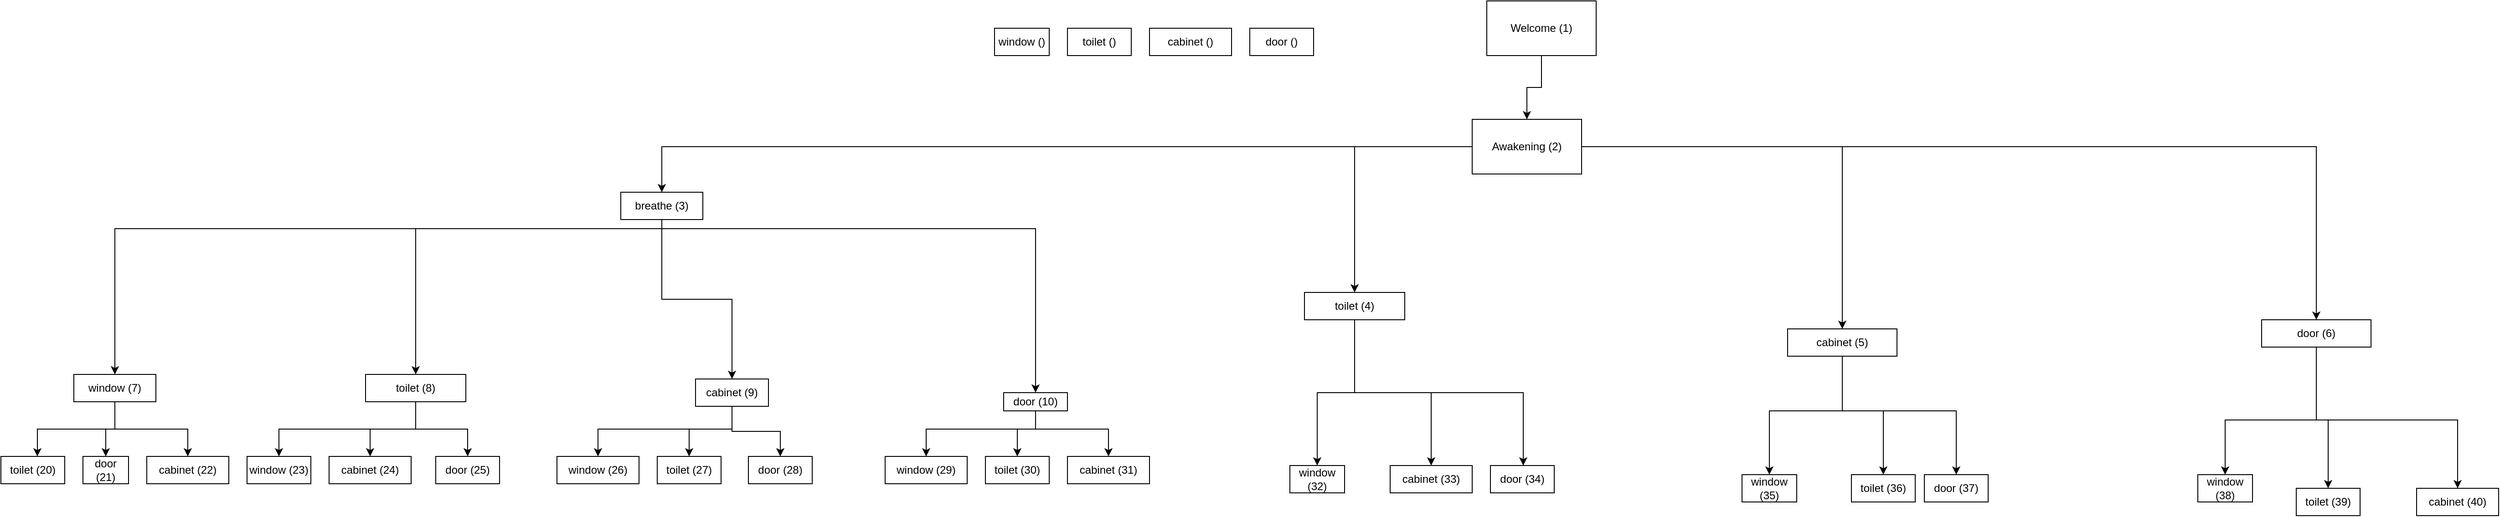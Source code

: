<mxfile version="20.8.5" type="github">
  <diagram id="0DH3T3HT9MEGjzves2Dj" name="Page-1">
    <mxGraphModel dx="3054" dy="565" grid="1" gridSize="10" guides="1" tooltips="1" connect="1" arrows="1" fold="1" page="1" pageScale="1" pageWidth="827" pageHeight="1169" math="0" shadow="0">
      <root>
        <mxCell id="0" />
        <mxCell id="1" parent="0" />
        <mxCell id="7w73uh7pz82JfWq3_6is-2" style="edgeStyle=orthogonalEdgeStyle;rounded=0;orthogonalLoop=1;jettySize=auto;html=1;" parent="1" source="7w73uh7pz82JfWq3_6is-1" target="7w73uh7pz82JfWq3_6is-3" edge="1">
          <mxGeometry relative="1" as="geometry">
            <mxPoint x="400" y="150" as="targetPoint" />
          </mxGeometry>
        </mxCell>
        <mxCell id="7w73uh7pz82JfWq3_6is-1" value="Welcome (1)" style="rounded=0;whiteSpace=wrap;html=1;" parent="1" vertex="1">
          <mxGeometry x="340" y="20" width="120" height="60" as="geometry" />
        </mxCell>
        <mxCell id="l_ruqOLuNQAMom3T-3BF-50" style="edgeStyle=orthogonalEdgeStyle;rounded=0;orthogonalLoop=1;jettySize=auto;html=1;" parent="1" source="7w73uh7pz82JfWq3_6is-3" target="7w73uh7pz82JfWq3_6is-17" edge="1">
          <mxGeometry relative="1" as="geometry" />
        </mxCell>
        <mxCell id="l_ruqOLuNQAMom3T-3BF-51" style="edgeStyle=orthogonalEdgeStyle;rounded=0;orthogonalLoop=1;jettySize=auto;html=1;" parent="1" source="7w73uh7pz82JfWq3_6is-3" target="7w73uh7pz82JfWq3_6is-15" edge="1">
          <mxGeometry relative="1" as="geometry" />
        </mxCell>
        <mxCell id="l_ruqOLuNQAMom3T-3BF-52" style="edgeStyle=orthogonalEdgeStyle;rounded=0;orthogonalLoop=1;jettySize=auto;html=1;" parent="1" source="7w73uh7pz82JfWq3_6is-3" target="7w73uh7pz82JfWq3_6is-12" edge="1">
          <mxGeometry relative="1" as="geometry" />
        </mxCell>
        <mxCell id="l_ruqOLuNQAMom3T-3BF-53" style="edgeStyle=orthogonalEdgeStyle;rounded=0;orthogonalLoop=1;jettySize=auto;html=1;" parent="1" source="7w73uh7pz82JfWq3_6is-3" target="7w73uh7pz82JfWq3_6is-10" edge="1">
          <mxGeometry relative="1" as="geometry" />
        </mxCell>
        <mxCell id="7w73uh7pz82JfWq3_6is-3" value="Awakening (2)" style="rounded=0;whiteSpace=wrap;html=1;" parent="1" vertex="1">
          <mxGeometry x="324" y="150" width="120" height="60" as="geometry" />
        </mxCell>
        <mxCell id="7iLDofzupHCWeBJ56FgA-15" style="edgeStyle=orthogonalEdgeStyle;rounded=0;orthogonalLoop=1;jettySize=auto;html=1;" parent="1" source="7w73uh7pz82JfWq3_6is-10" target="7iLDofzupHCWeBJ56FgA-1" edge="1">
          <mxGeometry relative="1" as="geometry">
            <Array as="points">
              <mxPoint x="-565" y="270" />
              <mxPoint x="-1165" y="270" />
            </Array>
          </mxGeometry>
        </mxCell>
        <mxCell id="7iLDofzupHCWeBJ56FgA-16" style="edgeStyle=orthogonalEdgeStyle;rounded=0;orthogonalLoop=1;jettySize=auto;html=1;" parent="1" source="7w73uh7pz82JfWq3_6is-10" target="7iLDofzupHCWeBJ56FgA-2" edge="1">
          <mxGeometry relative="1" as="geometry">
            <Array as="points">
              <mxPoint x="-565" y="270" />
              <mxPoint x="-835" y="270" />
            </Array>
          </mxGeometry>
        </mxCell>
        <mxCell id="7iLDofzupHCWeBJ56FgA-17" style="edgeStyle=orthogonalEdgeStyle;rounded=0;orthogonalLoop=1;jettySize=auto;html=1;" parent="1" source="7w73uh7pz82JfWq3_6is-10" target="7iLDofzupHCWeBJ56FgA-3" edge="1">
          <mxGeometry relative="1" as="geometry" />
        </mxCell>
        <mxCell id="7iLDofzupHCWeBJ56FgA-18" style="edgeStyle=orthogonalEdgeStyle;rounded=0;orthogonalLoop=1;jettySize=auto;html=1;" parent="1" source="7w73uh7pz82JfWq3_6is-10" target="7iLDofzupHCWeBJ56FgA-4" edge="1">
          <mxGeometry relative="1" as="geometry">
            <Array as="points">
              <mxPoint x="-565" y="270" />
              <mxPoint x="-155" y="270" />
            </Array>
          </mxGeometry>
        </mxCell>
        <mxCell id="7w73uh7pz82JfWq3_6is-10" value="breathe (3)" style="rounded=0;whiteSpace=wrap;html=1;" parent="1" vertex="1">
          <mxGeometry x="-610" y="230" width="90" height="30" as="geometry" />
        </mxCell>
        <mxCell id="7iLDofzupHCWeBJ56FgA-41" style="edgeStyle=orthogonalEdgeStyle;rounded=0;orthogonalLoop=1;jettySize=auto;html=1;" parent="1" source="7w73uh7pz82JfWq3_6is-12" target="7iLDofzupHCWeBJ56FgA-28" edge="1">
          <mxGeometry relative="1" as="geometry" />
        </mxCell>
        <mxCell id="7iLDofzupHCWeBJ56FgA-42" style="edgeStyle=orthogonalEdgeStyle;rounded=0;orthogonalLoop=1;jettySize=auto;html=1;" parent="1" source="7w73uh7pz82JfWq3_6is-12" target="7iLDofzupHCWeBJ56FgA-30" edge="1">
          <mxGeometry relative="1" as="geometry" />
        </mxCell>
        <mxCell id="7iLDofzupHCWeBJ56FgA-43" style="edgeStyle=orthogonalEdgeStyle;rounded=0;orthogonalLoop=1;jettySize=auto;html=1;" parent="1" source="7w73uh7pz82JfWq3_6is-12" target="7iLDofzupHCWeBJ56FgA-31" edge="1">
          <mxGeometry relative="1" as="geometry">
            <Array as="points">
              <mxPoint x="195" y="450" />
              <mxPoint x="380" y="450" />
            </Array>
          </mxGeometry>
        </mxCell>
        <mxCell id="7w73uh7pz82JfWq3_6is-12" value="toilet (4)" style="rounded=0;whiteSpace=wrap;html=1;" parent="1" vertex="1">
          <mxGeometry x="140" y="340" width="110" height="30" as="geometry" />
        </mxCell>
        <mxCell id="7iLDofzupHCWeBJ56FgA-44" style="edgeStyle=orthogonalEdgeStyle;rounded=0;orthogonalLoop=1;jettySize=auto;html=1;" parent="1" source="7w73uh7pz82JfWq3_6is-15" target="7iLDofzupHCWeBJ56FgA-33" edge="1">
          <mxGeometry relative="1" as="geometry">
            <Array as="points">
              <mxPoint x="730" y="470" />
              <mxPoint x="775" y="470" />
            </Array>
          </mxGeometry>
        </mxCell>
        <mxCell id="7iLDofzupHCWeBJ56FgA-45" style="edgeStyle=orthogonalEdgeStyle;rounded=0;orthogonalLoop=1;jettySize=auto;html=1;" parent="1" source="7w73uh7pz82JfWq3_6is-15" target="7iLDofzupHCWeBJ56FgA-32" edge="1">
          <mxGeometry relative="1" as="geometry">
            <Array as="points">
              <mxPoint x="730" y="470" />
              <mxPoint x="650" y="470" />
            </Array>
          </mxGeometry>
        </mxCell>
        <mxCell id="7iLDofzupHCWeBJ56FgA-46" style="edgeStyle=orthogonalEdgeStyle;rounded=0;orthogonalLoop=1;jettySize=auto;html=1;" parent="1" source="7w73uh7pz82JfWq3_6is-15" target="7iLDofzupHCWeBJ56FgA-35" edge="1">
          <mxGeometry relative="1" as="geometry">
            <Array as="points">
              <mxPoint x="730" y="470" />
              <mxPoint x="855" y="470" />
            </Array>
          </mxGeometry>
        </mxCell>
        <mxCell id="7w73uh7pz82JfWq3_6is-15" value="cabinet (5)" style="rounded=0;whiteSpace=wrap;html=1;" parent="1" vertex="1">
          <mxGeometry x="670" y="380" width="120" height="30" as="geometry" />
        </mxCell>
        <mxCell id="7iLDofzupHCWeBJ56FgA-47" style="edgeStyle=orthogonalEdgeStyle;rounded=0;orthogonalLoop=1;jettySize=auto;html=1;" parent="1" source="7w73uh7pz82JfWq3_6is-17" target="7iLDofzupHCWeBJ56FgA-37" edge="1">
          <mxGeometry relative="1" as="geometry">
            <Array as="points">
              <mxPoint x="1250" y="480" />
              <mxPoint x="1263" y="480" />
            </Array>
          </mxGeometry>
        </mxCell>
        <mxCell id="7iLDofzupHCWeBJ56FgA-48" style="edgeStyle=orthogonalEdgeStyle;rounded=0;orthogonalLoop=1;jettySize=auto;html=1;" parent="1" source="7w73uh7pz82JfWq3_6is-17" target="7iLDofzupHCWeBJ56FgA-36" edge="1">
          <mxGeometry relative="1" as="geometry">
            <Array as="points">
              <mxPoint x="1250" y="480" />
              <mxPoint x="1150" y="480" />
            </Array>
          </mxGeometry>
        </mxCell>
        <mxCell id="7iLDofzupHCWeBJ56FgA-49" style="edgeStyle=orthogonalEdgeStyle;rounded=0;orthogonalLoop=1;jettySize=auto;html=1;" parent="1" source="7w73uh7pz82JfWq3_6is-17" target="7iLDofzupHCWeBJ56FgA-38" edge="1">
          <mxGeometry relative="1" as="geometry">
            <Array as="points">
              <mxPoint x="1250" y="480" />
              <mxPoint x="1405" y="480" />
            </Array>
          </mxGeometry>
        </mxCell>
        <mxCell id="7w73uh7pz82JfWq3_6is-17" value="door (6)" style="rounded=0;whiteSpace=wrap;html=1;" parent="1" vertex="1">
          <mxGeometry x="1190" y="370" width="120" height="30" as="geometry" />
        </mxCell>
        <mxCell id="l_ruqOLuNQAMom3T-3BF-7" style="edgeStyle=orthogonalEdgeStyle;rounded=0;orthogonalLoop=1;jettySize=auto;html=1;" parent="1" source="7iLDofzupHCWeBJ56FgA-1" target="l_ruqOLuNQAMom3T-3BF-4" edge="1">
          <mxGeometry relative="1" as="geometry" />
        </mxCell>
        <mxCell id="l_ruqOLuNQAMom3T-3BF-8" style="edgeStyle=orthogonalEdgeStyle;rounded=0;orthogonalLoop=1;jettySize=auto;html=1;" parent="1" source="7iLDofzupHCWeBJ56FgA-1" target="l_ruqOLuNQAMom3T-3BF-5" edge="1">
          <mxGeometry relative="1" as="geometry" />
        </mxCell>
        <mxCell id="7NBYQ9cmEaTDCf4tPLx9-2" style="edgeStyle=orthogonalEdgeStyle;rounded=0;orthogonalLoop=1;jettySize=auto;html=1;" edge="1" parent="1" source="7iLDofzupHCWeBJ56FgA-1" target="l_ruqOLuNQAMom3T-3BF-3">
          <mxGeometry relative="1" as="geometry">
            <mxPoint x="-1210" y="520" as="targetPoint" />
            <Array as="points">
              <mxPoint x="-1165" y="490" />
              <mxPoint x="-1250" y="490" />
            </Array>
          </mxGeometry>
        </mxCell>
        <mxCell id="7iLDofzupHCWeBJ56FgA-1" value="window (7)" style="rounded=0;whiteSpace=wrap;html=1;" parent="1" vertex="1">
          <mxGeometry x="-1210" y="430" width="90" height="30" as="geometry" />
        </mxCell>
        <mxCell id="l_ruqOLuNQAMom3T-3BF-18" style="edgeStyle=orthogonalEdgeStyle;rounded=0;orthogonalLoop=1;jettySize=auto;html=1;" parent="1" source="7iLDofzupHCWeBJ56FgA-2" target="l_ruqOLuNQAMom3T-3BF-14" edge="1">
          <mxGeometry relative="1" as="geometry">
            <Array as="points">
              <mxPoint x="-835" y="490" />
              <mxPoint x="-985" y="490" />
            </Array>
          </mxGeometry>
        </mxCell>
        <mxCell id="l_ruqOLuNQAMom3T-3BF-20" style="edgeStyle=orthogonalEdgeStyle;rounded=0;orthogonalLoop=1;jettySize=auto;html=1;" parent="1" source="7iLDofzupHCWeBJ56FgA-2" target="l_ruqOLuNQAMom3T-3BF-16" edge="1">
          <mxGeometry relative="1" as="geometry" />
        </mxCell>
        <mxCell id="l_ruqOLuNQAMom3T-3BF-21" style="edgeStyle=orthogonalEdgeStyle;rounded=0;orthogonalLoop=1;jettySize=auto;html=1;" parent="1" source="7iLDofzupHCWeBJ56FgA-2" target="l_ruqOLuNQAMom3T-3BF-17" edge="1">
          <mxGeometry relative="1" as="geometry" />
        </mxCell>
        <mxCell id="7iLDofzupHCWeBJ56FgA-2" value="toilet (8)" style="rounded=0;whiteSpace=wrap;html=1;" parent="1" vertex="1">
          <mxGeometry x="-890" y="430" width="110" height="30" as="geometry" />
        </mxCell>
        <mxCell id="l_ruqOLuNQAMom3T-3BF-47" style="edgeStyle=orthogonalEdgeStyle;rounded=0;orthogonalLoop=1;jettySize=auto;html=1;" parent="1" source="7iLDofzupHCWeBJ56FgA-3" target="l_ruqOLuNQAMom3T-3BF-31" edge="1">
          <mxGeometry relative="1" as="geometry">
            <Array as="points">
              <mxPoint x="-488" y="490" />
              <mxPoint x="-535" y="490" />
            </Array>
          </mxGeometry>
        </mxCell>
        <mxCell id="l_ruqOLuNQAMom3T-3BF-48" style="edgeStyle=orthogonalEdgeStyle;rounded=0;orthogonalLoop=1;jettySize=auto;html=1;" parent="1" source="7iLDofzupHCWeBJ56FgA-3" target="l_ruqOLuNQAMom3T-3BF-30" edge="1">
          <mxGeometry relative="1" as="geometry">
            <Array as="points">
              <mxPoint x="-488" y="490" />
              <mxPoint x="-635" y="490" />
            </Array>
          </mxGeometry>
        </mxCell>
        <mxCell id="l_ruqOLuNQAMom3T-3BF-49" style="edgeStyle=orthogonalEdgeStyle;rounded=0;orthogonalLoop=1;jettySize=auto;html=1;" parent="1" source="7iLDofzupHCWeBJ56FgA-3" target="l_ruqOLuNQAMom3T-3BF-33" edge="1">
          <mxGeometry relative="1" as="geometry" />
        </mxCell>
        <mxCell id="7iLDofzupHCWeBJ56FgA-3" value="cabinet (9)" style="rounded=0;whiteSpace=wrap;html=1;" parent="1" vertex="1">
          <mxGeometry x="-528" y="435" width="80" height="30" as="geometry" />
        </mxCell>
        <mxCell id="l_ruqOLuNQAMom3T-3BF-43" style="edgeStyle=orthogonalEdgeStyle;rounded=0;orthogonalLoop=1;jettySize=auto;html=1;" parent="1" source="7iLDofzupHCWeBJ56FgA-4" target="l_ruqOLuNQAMom3T-3BF-40" edge="1">
          <mxGeometry relative="1" as="geometry">
            <Array as="points">
              <mxPoint x="-155" y="490" />
              <mxPoint x="-175" y="490" />
            </Array>
          </mxGeometry>
        </mxCell>
        <mxCell id="l_ruqOLuNQAMom3T-3BF-44" style="edgeStyle=orthogonalEdgeStyle;rounded=0;orthogonalLoop=1;jettySize=auto;html=1;" parent="1" source="7iLDofzupHCWeBJ56FgA-4" target="l_ruqOLuNQAMom3T-3BF-39" edge="1">
          <mxGeometry relative="1" as="geometry">
            <Array as="points">
              <mxPoint x="-155" y="490" />
              <mxPoint x="-275" y="490" />
            </Array>
          </mxGeometry>
        </mxCell>
        <mxCell id="l_ruqOLuNQAMom3T-3BF-46" style="edgeStyle=orthogonalEdgeStyle;rounded=0;orthogonalLoop=1;jettySize=auto;html=1;" parent="1" source="7iLDofzupHCWeBJ56FgA-4" target="l_ruqOLuNQAMom3T-3BF-41" edge="1">
          <mxGeometry relative="1" as="geometry">
            <Array as="points">
              <mxPoint x="-155" y="490" />
              <mxPoint x="-75" y="490" />
            </Array>
          </mxGeometry>
        </mxCell>
        <mxCell id="7iLDofzupHCWeBJ56FgA-4" value="door (10)" style="rounded=0;whiteSpace=wrap;html=1;" parent="1" vertex="1">
          <mxGeometry x="-190" y="450" width="70" height="20" as="geometry" />
        </mxCell>
        <mxCell id="7iLDofzupHCWeBJ56FgA-28" value="window (32)" style="rounded=0;whiteSpace=wrap;html=1;" parent="1" vertex="1">
          <mxGeometry x="124" y="530" width="60" height="30" as="geometry" />
        </mxCell>
        <mxCell id="7iLDofzupHCWeBJ56FgA-30" value="cabinet (33)" style="rounded=0;whiteSpace=wrap;html=1;" parent="1" vertex="1">
          <mxGeometry x="234" y="530" width="90" height="30" as="geometry" />
        </mxCell>
        <mxCell id="7iLDofzupHCWeBJ56FgA-31" value="door (34)" style="rounded=0;whiteSpace=wrap;html=1;" parent="1" vertex="1">
          <mxGeometry x="344" y="530" width="70" height="30" as="geometry" />
        </mxCell>
        <mxCell id="7iLDofzupHCWeBJ56FgA-32" value="window (35)" style="rounded=0;whiteSpace=wrap;html=1;" parent="1" vertex="1">
          <mxGeometry x="620" y="540" width="60" height="30" as="geometry" />
        </mxCell>
        <mxCell id="7iLDofzupHCWeBJ56FgA-33" value="toilet (36)" style="rounded=0;whiteSpace=wrap;html=1;" parent="1" vertex="1">
          <mxGeometry x="740" y="540" width="70" height="30" as="geometry" />
        </mxCell>
        <mxCell id="7iLDofzupHCWeBJ56FgA-35" value="door (37)" style="rounded=0;whiteSpace=wrap;html=1;" parent="1" vertex="1">
          <mxGeometry x="820" y="540" width="70" height="30" as="geometry" />
        </mxCell>
        <mxCell id="7iLDofzupHCWeBJ56FgA-36" value="window (38)" style="rounded=0;whiteSpace=wrap;html=1;" parent="1" vertex="1">
          <mxGeometry x="1120" y="540" width="60" height="30" as="geometry" />
        </mxCell>
        <mxCell id="7iLDofzupHCWeBJ56FgA-37" value="toilet (39)" style="rounded=0;whiteSpace=wrap;html=1;" parent="1" vertex="1">
          <mxGeometry x="1228" y="555" width="70" height="30" as="geometry" />
        </mxCell>
        <mxCell id="7iLDofzupHCWeBJ56FgA-38" value="cabinet (40)" style="rounded=0;whiteSpace=wrap;html=1;" parent="1" vertex="1">
          <mxGeometry x="1360" y="555" width="90" height="30" as="geometry" />
        </mxCell>
        <mxCell id="7iLDofzupHCWeBJ56FgA-50" value="window ()" style="rounded=0;whiteSpace=wrap;html=1;" parent="1" vertex="1">
          <mxGeometry x="-200" y="50" width="60" height="30" as="geometry" />
        </mxCell>
        <mxCell id="7iLDofzupHCWeBJ56FgA-51" value="toilet ()" style="rounded=0;whiteSpace=wrap;html=1;" parent="1" vertex="1">
          <mxGeometry x="-120" y="50" width="70" height="30" as="geometry" />
        </mxCell>
        <mxCell id="7iLDofzupHCWeBJ56FgA-52" value="cabinet ()" style="rounded=0;whiteSpace=wrap;html=1;" parent="1" vertex="1">
          <mxGeometry x="-30" y="50" width="90" height="30" as="geometry" />
        </mxCell>
        <mxCell id="7iLDofzupHCWeBJ56FgA-53" value="door ()" style="rounded=0;whiteSpace=wrap;html=1;" parent="1" vertex="1">
          <mxGeometry x="80" y="50" width="70" height="30" as="geometry" />
        </mxCell>
        <mxCell id="l_ruqOLuNQAMom3T-3BF-3" value="toilet (20)" style="rounded=0;whiteSpace=wrap;html=1;" parent="1" vertex="1">
          <mxGeometry x="-1290" y="520" width="70" height="30" as="geometry" />
        </mxCell>
        <mxCell id="l_ruqOLuNQAMom3T-3BF-4" value="cabinet (22)" style="rounded=0;whiteSpace=wrap;html=1;" parent="1" vertex="1">
          <mxGeometry x="-1130" y="520" width="90" height="30" as="geometry" />
        </mxCell>
        <mxCell id="l_ruqOLuNQAMom3T-3BF-5" value="door (21)" style="rounded=0;whiteSpace=wrap;html=1;" parent="1" vertex="1">
          <mxGeometry x="-1200" y="520" width="50" height="30" as="geometry" />
        </mxCell>
        <mxCell id="l_ruqOLuNQAMom3T-3BF-14" value="window (23)" style="rounded=0;whiteSpace=wrap;html=1;" parent="1" vertex="1">
          <mxGeometry x="-1020" y="520" width="70" height="30" as="geometry" />
        </mxCell>
        <mxCell id="l_ruqOLuNQAMom3T-3BF-16" value="cabinet (24)" style="rounded=0;whiteSpace=wrap;html=1;" parent="1" vertex="1">
          <mxGeometry x="-930" y="520" width="90" height="30" as="geometry" />
        </mxCell>
        <mxCell id="l_ruqOLuNQAMom3T-3BF-17" value="door (25)" style="rounded=0;whiteSpace=wrap;html=1;" parent="1" vertex="1">
          <mxGeometry x="-813" y="520" width="70" height="30" as="geometry" />
        </mxCell>
        <mxCell id="l_ruqOLuNQAMom3T-3BF-30" value="window (26)" style="rounded=0;whiteSpace=wrap;html=1;" parent="1" vertex="1">
          <mxGeometry x="-680" y="520" width="90" height="30" as="geometry" />
        </mxCell>
        <mxCell id="l_ruqOLuNQAMom3T-3BF-31" value="toilet (27)" style="rounded=0;whiteSpace=wrap;html=1;" parent="1" vertex="1">
          <mxGeometry x="-570" y="520" width="70" height="30" as="geometry" />
        </mxCell>
        <mxCell id="l_ruqOLuNQAMom3T-3BF-33" value="door (28)" style="rounded=0;whiteSpace=wrap;html=1;" parent="1" vertex="1">
          <mxGeometry x="-470" y="520" width="70" height="30" as="geometry" />
        </mxCell>
        <mxCell id="l_ruqOLuNQAMom3T-3BF-39" value="window (29)" style="rounded=0;whiteSpace=wrap;html=1;" parent="1" vertex="1">
          <mxGeometry x="-320" y="520" width="90" height="30" as="geometry" />
        </mxCell>
        <mxCell id="l_ruqOLuNQAMom3T-3BF-40" value="toilet (30)" style="rounded=0;whiteSpace=wrap;html=1;" parent="1" vertex="1">
          <mxGeometry x="-210" y="520" width="70" height="30" as="geometry" />
        </mxCell>
        <mxCell id="l_ruqOLuNQAMom3T-3BF-41" value="cabinet (31)" style="rounded=0;whiteSpace=wrap;html=1;" parent="1" vertex="1">
          <mxGeometry x="-120" y="520" width="90" height="30" as="geometry" />
        </mxCell>
      </root>
    </mxGraphModel>
  </diagram>
</mxfile>
